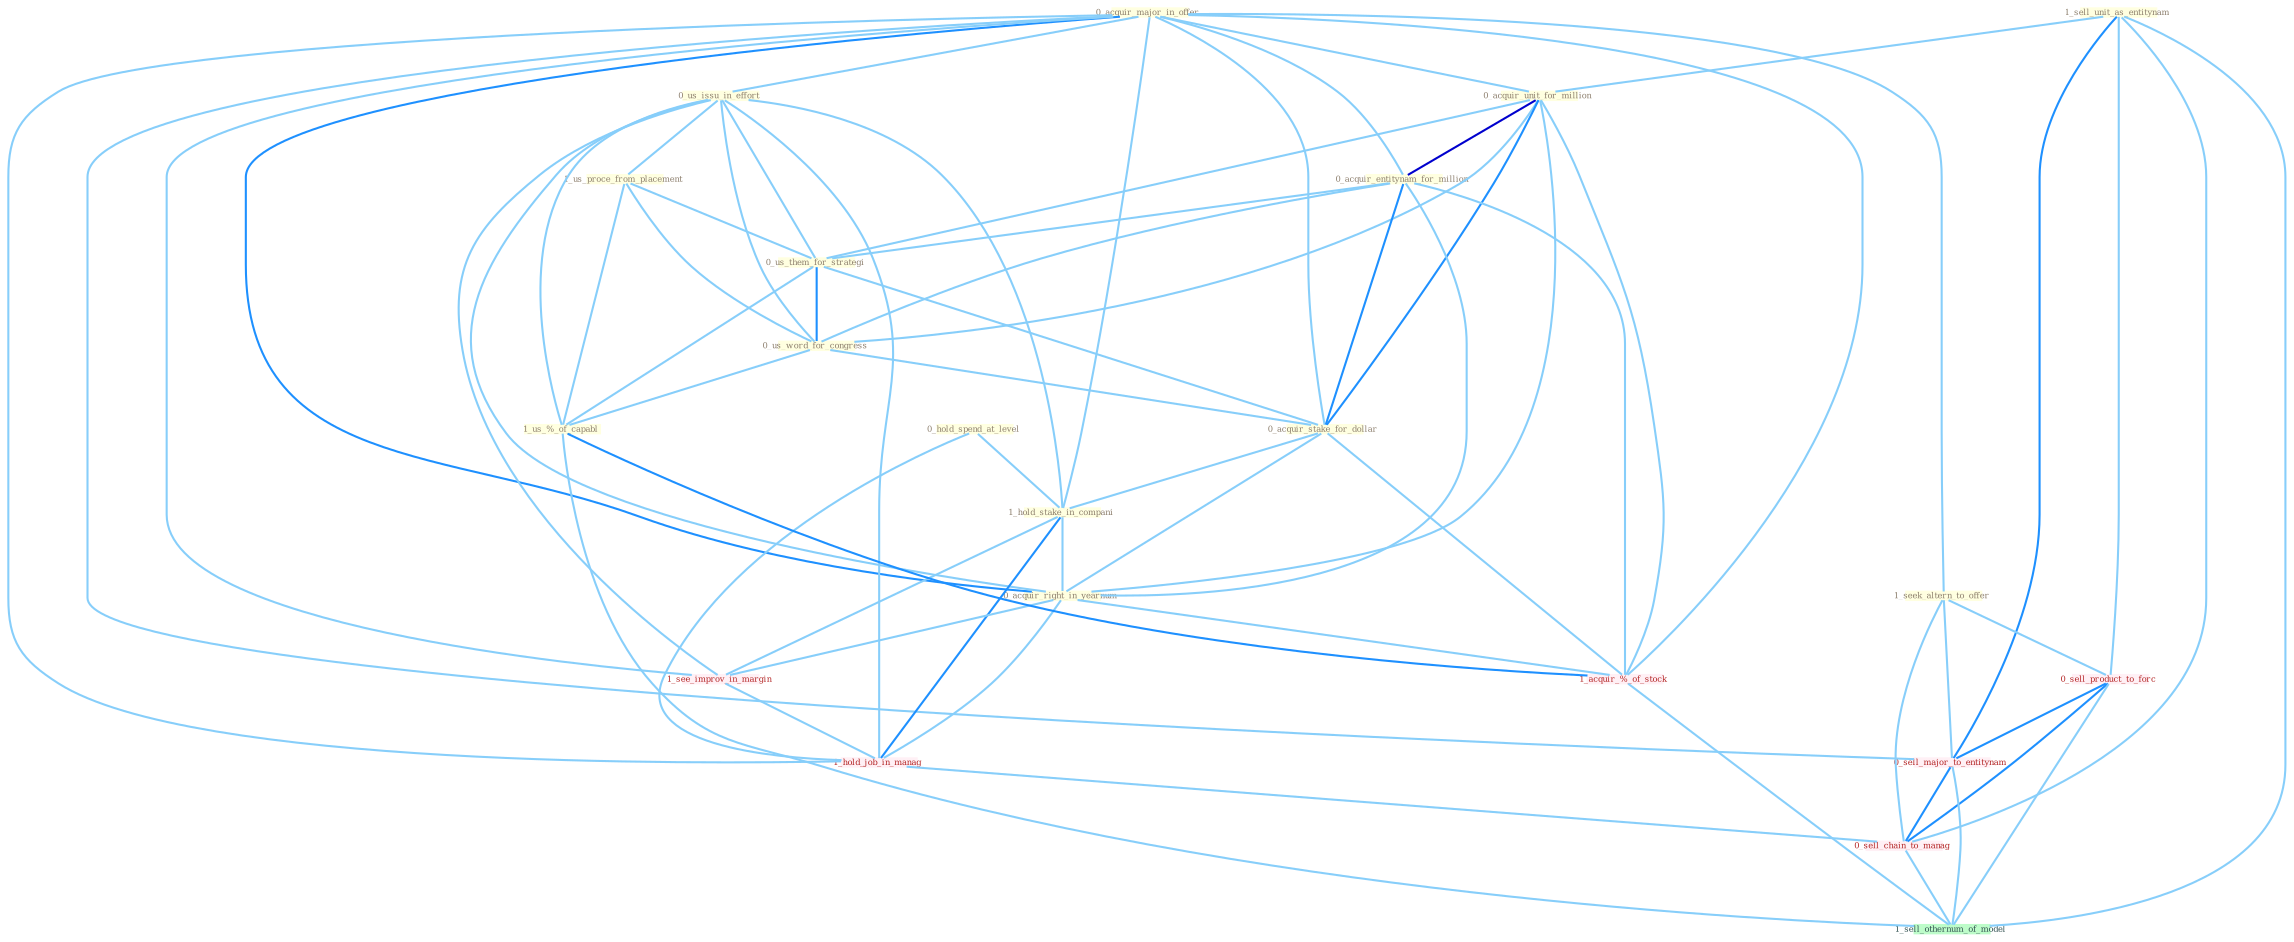 Graph G{ 
    node
    [shape=polygon,style=filled,width=.5,height=.06,color="#BDFCC9",fixedsize=true,fontsize=4,
    fontcolor="#2f4f4f"];
    {node
    [color="#ffffe0", fontcolor="#8b7d6b"] "0_acquir_major_in_offer " "0_us_issu_in_effort " "1_sell_unit_as_entitynam " "0_acquir_unit_for_million " "0_hold_spend_at_level " "0_acquir_entitynam_for_million " "1_us_proce_from_placement " "0_us_them_for_strategi " "0_us_word_for_congress " "1_seek_altern_to_offer " "0_acquir_stake_for_dollar " "1_hold_stake_in_compani " "0_acquir_right_in_yearnum " "1_us_%_of_capabl "}
{node [color="#fff0f5", fontcolor="#b22222"] "1_see_improv_in_margin " "1_acquir_%_of_stock " "1_hold_job_in_manag " "0_sell_product_to_forc " "0_sell_major_to_entitynam " "0_sell_chain_to_manag "}
edge [color="#B0E2FF"];

	"0_acquir_major_in_offer " -- "0_us_issu_in_effort " [w="1", color="#87cefa" ];
	"0_acquir_major_in_offer " -- "0_acquir_unit_for_million " [w="1", color="#87cefa" ];
	"0_acquir_major_in_offer " -- "0_acquir_entitynam_for_million " [w="1", color="#87cefa" ];
	"0_acquir_major_in_offer " -- "1_seek_altern_to_offer " [w="1", color="#87cefa" ];
	"0_acquir_major_in_offer " -- "0_acquir_stake_for_dollar " [w="1", color="#87cefa" ];
	"0_acquir_major_in_offer " -- "1_hold_stake_in_compani " [w="1", color="#87cefa" ];
	"0_acquir_major_in_offer " -- "0_acquir_right_in_yearnum " [w="2", color="#1e90ff" , len=0.8];
	"0_acquir_major_in_offer " -- "1_see_improv_in_margin " [w="1", color="#87cefa" ];
	"0_acquir_major_in_offer " -- "1_acquir_%_of_stock " [w="1", color="#87cefa" ];
	"0_acquir_major_in_offer " -- "1_hold_job_in_manag " [w="1", color="#87cefa" ];
	"0_acquir_major_in_offer " -- "0_sell_major_to_entitynam " [w="1", color="#87cefa" ];
	"0_us_issu_in_effort " -- "1_us_proce_from_placement " [w="1", color="#87cefa" ];
	"0_us_issu_in_effort " -- "0_us_them_for_strategi " [w="1", color="#87cefa" ];
	"0_us_issu_in_effort " -- "0_us_word_for_congress " [w="1", color="#87cefa" ];
	"0_us_issu_in_effort " -- "1_hold_stake_in_compani " [w="1", color="#87cefa" ];
	"0_us_issu_in_effort " -- "0_acquir_right_in_yearnum " [w="1", color="#87cefa" ];
	"0_us_issu_in_effort " -- "1_us_%_of_capabl " [w="1", color="#87cefa" ];
	"0_us_issu_in_effort " -- "1_see_improv_in_margin " [w="1", color="#87cefa" ];
	"0_us_issu_in_effort " -- "1_hold_job_in_manag " [w="1", color="#87cefa" ];
	"1_sell_unit_as_entitynam " -- "0_acquir_unit_for_million " [w="1", color="#87cefa" ];
	"1_sell_unit_as_entitynam " -- "0_sell_product_to_forc " [w="1", color="#87cefa" ];
	"1_sell_unit_as_entitynam " -- "0_sell_major_to_entitynam " [w="2", color="#1e90ff" , len=0.8];
	"1_sell_unit_as_entitynam " -- "0_sell_chain_to_manag " [w="1", color="#87cefa" ];
	"1_sell_unit_as_entitynam " -- "1_sell_othernum_of_model " [w="1", color="#87cefa" ];
	"0_acquir_unit_for_million " -- "0_acquir_entitynam_for_million " [w="3", color="#0000cd" , len=0.6];
	"0_acquir_unit_for_million " -- "0_us_them_for_strategi " [w="1", color="#87cefa" ];
	"0_acquir_unit_for_million " -- "0_us_word_for_congress " [w="1", color="#87cefa" ];
	"0_acquir_unit_for_million " -- "0_acquir_stake_for_dollar " [w="2", color="#1e90ff" , len=0.8];
	"0_acquir_unit_for_million " -- "0_acquir_right_in_yearnum " [w="1", color="#87cefa" ];
	"0_acquir_unit_for_million " -- "1_acquir_%_of_stock " [w="1", color="#87cefa" ];
	"0_hold_spend_at_level " -- "1_hold_stake_in_compani " [w="1", color="#87cefa" ];
	"0_hold_spend_at_level " -- "1_hold_job_in_manag " [w="1", color="#87cefa" ];
	"0_acquir_entitynam_for_million " -- "0_us_them_for_strategi " [w="1", color="#87cefa" ];
	"0_acquir_entitynam_for_million " -- "0_us_word_for_congress " [w="1", color="#87cefa" ];
	"0_acquir_entitynam_for_million " -- "0_acquir_stake_for_dollar " [w="2", color="#1e90ff" , len=0.8];
	"0_acquir_entitynam_for_million " -- "0_acquir_right_in_yearnum " [w="1", color="#87cefa" ];
	"0_acquir_entitynam_for_million " -- "1_acquir_%_of_stock " [w="1", color="#87cefa" ];
	"1_us_proce_from_placement " -- "0_us_them_for_strategi " [w="1", color="#87cefa" ];
	"1_us_proce_from_placement " -- "0_us_word_for_congress " [w="1", color="#87cefa" ];
	"1_us_proce_from_placement " -- "1_us_%_of_capabl " [w="1", color="#87cefa" ];
	"0_us_them_for_strategi " -- "0_us_word_for_congress " [w="2", color="#1e90ff" , len=0.8];
	"0_us_them_for_strategi " -- "0_acquir_stake_for_dollar " [w="1", color="#87cefa" ];
	"0_us_them_for_strategi " -- "1_us_%_of_capabl " [w="1", color="#87cefa" ];
	"0_us_word_for_congress " -- "0_acquir_stake_for_dollar " [w="1", color="#87cefa" ];
	"0_us_word_for_congress " -- "1_us_%_of_capabl " [w="1", color="#87cefa" ];
	"1_seek_altern_to_offer " -- "0_sell_product_to_forc " [w="1", color="#87cefa" ];
	"1_seek_altern_to_offer " -- "0_sell_major_to_entitynam " [w="1", color="#87cefa" ];
	"1_seek_altern_to_offer " -- "0_sell_chain_to_manag " [w="1", color="#87cefa" ];
	"0_acquir_stake_for_dollar " -- "1_hold_stake_in_compani " [w="1", color="#87cefa" ];
	"0_acquir_stake_for_dollar " -- "0_acquir_right_in_yearnum " [w="1", color="#87cefa" ];
	"0_acquir_stake_for_dollar " -- "1_acquir_%_of_stock " [w="1", color="#87cefa" ];
	"1_hold_stake_in_compani " -- "0_acquir_right_in_yearnum " [w="1", color="#87cefa" ];
	"1_hold_stake_in_compani " -- "1_see_improv_in_margin " [w="1", color="#87cefa" ];
	"1_hold_stake_in_compani " -- "1_hold_job_in_manag " [w="2", color="#1e90ff" , len=0.8];
	"0_acquir_right_in_yearnum " -- "1_see_improv_in_margin " [w="1", color="#87cefa" ];
	"0_acquir_right_in_yearnum " -- "1_acquir_%_of_stock " [w="1", color="#87cefa" ];
	"0_acquir_right_in_yearnum " -- "1_hold_job_in_manag " [w="1", color="#87cefa" ];
	"1_us_%_of_capabl " -- "1_acquir_%_of_stock " [w="2", color="#1e90ff" , len=0.8];
	"1_us_%_of_capabl " -- "1_sell_othernum_of_model " [w="1", color="#87cefa" ];
	"1_see_improv_in_margin " -- "1_hold_job_in_manag " [w="1", color="#87cefa" ];
	"1_acquir_%_of_stock " -- "1_sell_othernum_of_model " [w="1", color="#87cefa" ];
	"1_hold_job_in_manag " -- "0_sell_chain_to_manag " [w="1", color="#87cefa" ];
	"0_sell_product_to_forc " -- "0_sell_major_to_entitynam " [w="2", color="#1e90ff" , len=0.8];
	"0_sell_product_to_forc " -- "0_sell_chain_to_manag " [w="2", color="#1e90ff" , len=0.8];
	"0_sell_product_to_forc " -- "1_sell_othernum_of_model " [w="1", color="#87cefa" ];
	"0_sell_major_to_entitynam " -- "0_sell_chain_to_manag " [w="2", color="#1e90ff" , len=0.8];
	"0_sell_major_to_entitynam " -- "1_sell_othernum_of_model " [w="1", color="#87cefa" ];
	"0_sell_chain_to_manag " -- "1_sell_othernum_of_model " [w="1", color="#87cefa" ];
}